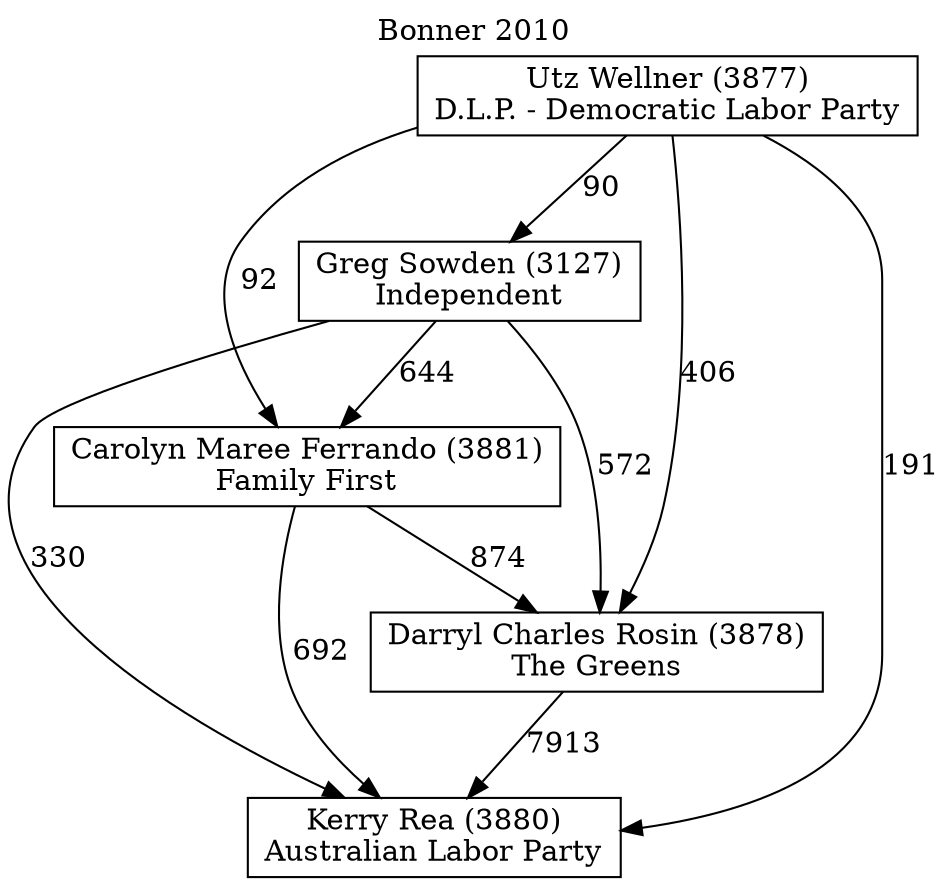 // House preference flow
digraph "Kerry Rea (3880)_Bonner_2010" {
	graph [label="Bonner 2010" labelloc=t mclimit=10]
	node [shape=box]
	"Carolyn Maree Ferrando (3881)" [label="Carolyn Maree Ferrando (3881)
Family First"]
	"Darryl Charles Rosin (3878)" [label="Darryl Charles Rosin (3878)
The Greens"]
	"Greg Sowden (3127)" [label="Greg Sowden (3127)
Independent"]
	"Kerry Rea (3880)" [label="Kerry Rea (3880)
Australian Labor Party"]
	"Utz Wellner (3877)" [label="Utz Wellner (3877)
D.L.P. - Democratic Labor Party"]
	"Carolyn Maree Ferrando (3881)" -> "Darryl Charles Rosin (3878)" [label=874]
	"Carolyn Maree Ferrando (3881)" -> "Kerry Rea (3880)" [label=692]
	"Darryl Charles Rosin (3878)" -> "Kerry Rea (3880)" [label=7913]
	"Greg Sowden (3127)" -> "Carolyn Maree Ferrando (3881)" [label=644]
	"Greg Sowden (3127)" -> "Darryl Charles Rosin (3878)" [label=572]
	"Greg Sowden (3127)" -> "Kerry Rea (3880)" [label=330]
	"Utz Wellner (3877)" -> "Carolyn Maree Ferrando (3881)" [label=92]
	"Utz Wellner (3877)" -> "Darryl Charles Rosin (3878)" [label=406]
	"Utz Wellner (3877)" -> "Greg Sowden (3127)" [label=90]
	"Utz Wellner (3877)" -> "Kerry Rea (3880)" [label=191]
}
